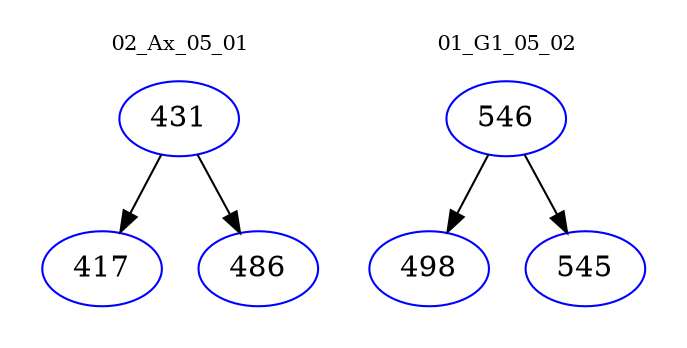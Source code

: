 digraph{
subgraph cluster_0 {
color = white
label = "02_Ax_05_01";
fontsize=10;
T0_431 [label="431", color="blue"]
T0_431 -> T0_417 [color="black"]
T0_417 [label="417", color="blue"]
T0_431 -> T0_486 [color="black"]
T0_486 [label="486", color="blue"]
}
subgraph cluster_1 {
color = white
label = "01_G1_05_02";
fontsize=10;
T1_546 [label="546", color="blue"]
T1_546 -> T1_498 [color="black"]
T1_498 [label="498", color="blue"]
T1_546 -> T1_545 [color="black"]
T1_545 [label="545", color="blue"]
}
}
